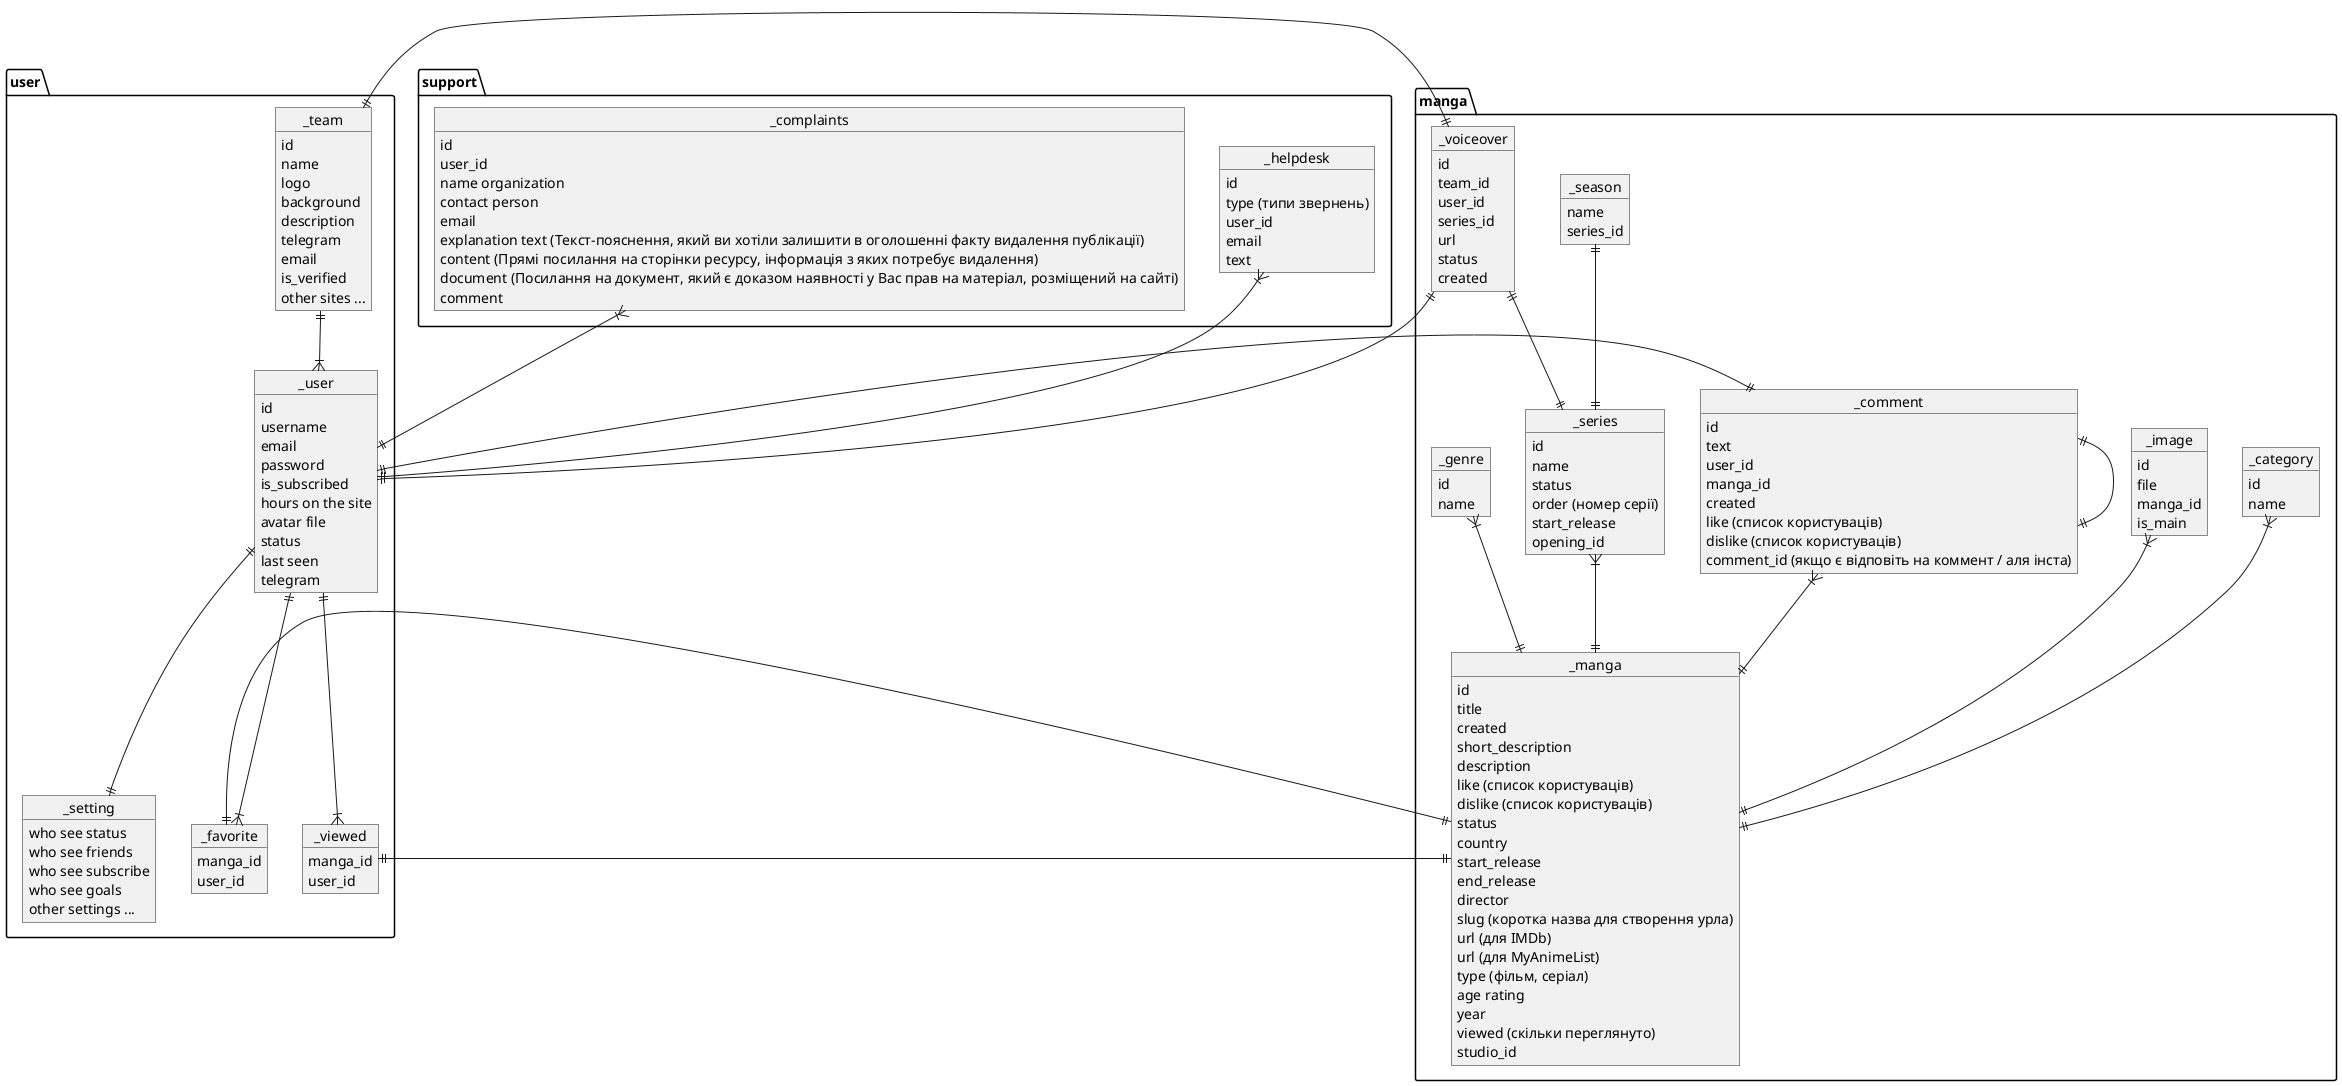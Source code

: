 @startuml

package user {
	object _user
		_user : id
		_user : username
		_user : email
		_user : password
		_user : is_subscribed
		_user : hours on the site
		_user : avatar file
		_user : status
		_user : last seen
		_user : telegram

	object _setting
		_setting : who see status
		_setting : who see friends
		_setting : who see subscribe
		_setting : who see goals
		_setting : other settings ...

	object _team
		_team : id
		_team : name
		_team : logo
		_team : background
		_team : description
		_team : telegram
		_team : email
		_team : is_verified
		_team : other sites ...

	object _favorite
		_favorite : manga_id
		_favorite : user_id

	object _viewed
		_viewed : manga_id
		_viewed : user_id
}

package support {
	object _helpdesk
		_helpdesk : id
		_helpdesk : type (типи звернень)
		_helpdesk : user_id
		_helpdesk : email
		_helpdesk : text

	object _complaints
		_complaints : id
		_complaints : user_id
		_complaints : name organization
		_complaints : contact person
		_complaints : email
		_complaints : explanation text (Текст-пояснення, який ви хотіли залишити в оголошенні факту видалення публікації)
		_complaints : content (Прямі посилання на сторінки ресурсу, інформація з яких потребує видалення)
		_complaints : document (Посилання на документ, який є доказом наявності у Вас прав на матеріал, розміщений на сайті)
		_complaints : comment
}

package manga {
	object _category
		_category : id
		_category : name

	object _manga
		_manga : id
		_manga : title
		_manga : created
		_manga : short_description
		_manga : description
		_manga : like (список користуваців)
		_manga : dislike (список користуваців)
		_manga : status
		_manga : country
		_manga : start_release
		_manga : end_release
		_manga : director
		_manga : slug (коротка назва для створення урла)
		_manga : url (для IMDb)
		_manga : url (для MyAnimeList)
		_manga : type (фільм, серіал)
		_manga : age rating
		_manga : year
		_manga : viewed (скільки переглянуто)
		_manga : studio_id

	object _season
		_season : name
		_season : series_id

	object _image
		_image : id
		_image : file
		_image : manga_id
		_image : is_main

	object _comment
		_comment : id
		_comment : text
		_comment : user_id
		_comment : manga_id
		_comment : created
		_comment : like (список користуваців)
		_comment : dislike (список користуваців)
		_comment : comment_id (якщо є відповіть на коммент / аля інста)

	object _series
		_series : id
		_series : name
		_series : status
		_series : order (номер серії)
		_series : start_release
		_series : opening_id

	object _voiceover
		_voiceover : id
		_voiceover : team_id
		_voiceover : user_id
		_voiceover : series_id
		_voiceover : url
		_voiceover : status
		_voiceover : created

	object _genre
		_genre : id
		_genre : name

}

_helpdesk }|--|| _user
_complaints }|--|| _user

_team ||--|{ _user

_season ||--|| _series
_series }|--|| _manga

_image }|--|| _manga

_comment }|--|| _manga
_comment ||--|| _user
_comment ||--|| _comment

_voiceover ||--|| _series
_voiceover ||--|| _team
_voiceover ||--|| _user
_category }|--|| _manga
_genre }|--|| _manga

_user ||--|{ _favorite
_user ||--|{ _viewed
_user ||--|| _setting

_viewed ||--|| _manga
_favorite ||--|| _manga

@enduml